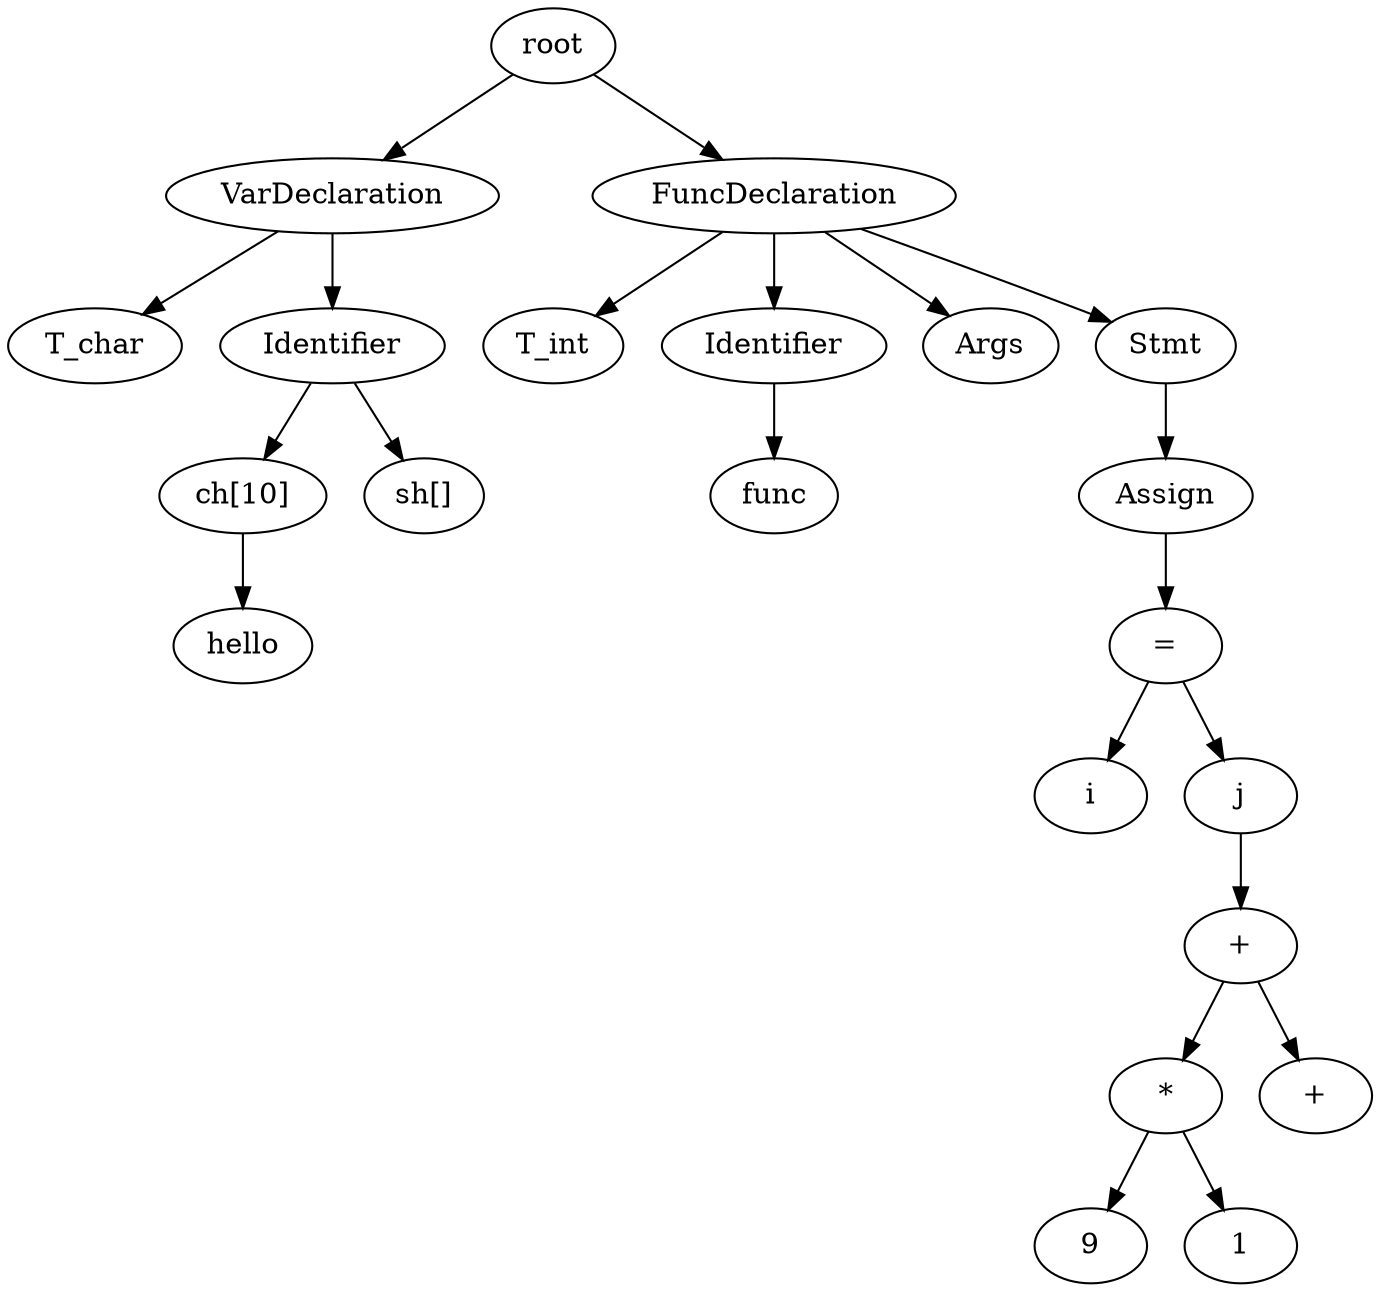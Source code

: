 // root
digraph {
	None [label=root]
	0 [label=VarDeclaration]
	None -> 0
	1 [label=T_char]
	0 -> 1
	2 [label=Identifier]
	0 -> 2
	3 [label="ch[10]"]
	2 -> 3
	4 [label=hello]
	3 -> 4
	5 [label="sh[]"]
	2 -> 5
	6 [label=FuncDeclaration]
	None -> 6
	7 [label=T_int]
	6 -> 7
	8 [label=Identifier]
	6 -> 8
	9 [label=func]
	8 -> 9
	10 [label=Args]
	6 -> 10
	11 [label=Stmt]
	6 -> 11
	12 [label=Assign]
	11 -> 12
	14 [label="="]
	12 -> 14
	13 [label=i]
	14 -> 13
	15 [label=j]
	14 -> 15
	17 [label="+"]
	15 -> 17
	19 [label="*"]
	17 -> 19
	18 [label=9]
	19 -> 18
	20 [label=1]
	19 -> 20
	16 [label="+"]
	17 -> 16
}
